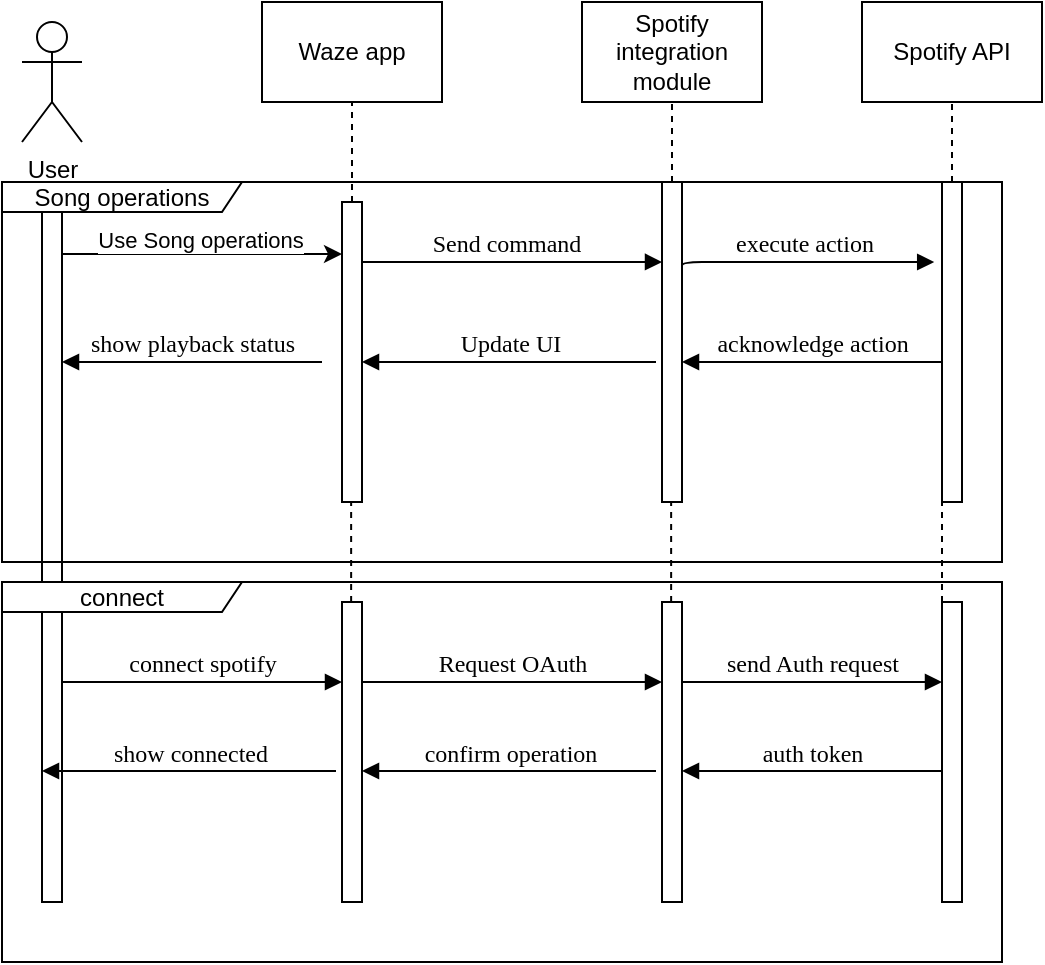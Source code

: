 <mxfile version="27.0.6">
  <diagram name="Page-1" id="13e1069c-82ec-6db2-03f1-153e76fe0fe0">
    <mxGraphModel dx="1001" dy="572" grid="1" gridSize="10" guides="1" tooltips="1" connect="1" arrows="1" fold="1" page="1" pageScale="1" pageWidth="1100" pageHeight="850" background="none" math="0" shadow="0">
      <root>
        <mxCell id="0" />
        <mxCell id="1" parent="0" />
        <mxCell id="7baba1c4bc27f4b0-17" value="execute action" style="html=1;verticalAlign=bottom;endArrow=block;labelBackgroundColor=none;fontFamily=Verdana;fontSize=12;edgeStyle=elbowEdgeStyle;elbow=vertical;exitX=0.89;exitY=0.205;exitDx=0;exitDy=0;exitPerimeter=0;" parent="1" edge="1">
          <mxGeometry relative="1" as="geometry">
            <mxPoint x="460.0" y="203.55" as="sourcePoint" />
            <Array as="points">
              <mxPoint x="501.1" y="200" />
            </Array>
            <mxPoint x="586.1" y="200" as="targetPoint" />
          </mxGeometry>
        </mxCell>
        <mxCell id="7baba1c4bc27f4b0-14" value="Send command" style="html=1;verticalAlign=bottom;endArrow=block;labelBackgroundColor=none;fontFamily=Verdana;fontSize=12;edgeStyle=elbowEdgeStyle;elbow=horizontal;entryX=0;entryY=0.25;entryDx=0;entryDy=0;" parent="1" target="jBAe3i1LL9LEB3hqdONQ-8" edge="1">
          <mxGeometry relative="1" as="geometry">
            <mxPoint x="295" y="199.941" as="sourcePoint" />
            <mxPoint x="440" y="220" as="targetPoint" />
          </mxGeometry>
        </mxCell>
        <mxCell id="jBAe3i1LL9LEB3hqdONQ-1" value="Waze app" style="rounded=0;whiteSpace=wrap;html=1;" parent="1" vertex="1">
          <mxGeometry x="250" y="70" width="90" height="50" as="geometry" />
        </mxCell>
        <mxCell id="jBAe3i1LL9LEB3hqdONQ-2" value="" style="rounded=0;whiteSpace=wrap;html=1;" parent="1" vertex="1">
          <mxGeometry x="140" y="170" width="10" height="350" as="geometry" />
        </mxCell>
        <mxCell id="jBAe3i1LL9LEB3hqdONQ-3" value="User" style="shape=umlActor;verticalLabelPosition=bottom;verticalAlign=top;html=1;outlineConnect=0;" parent="1" vertex="1">
          <mxGeometry x="130" y="80" width="30" height="60" as="geometry" />
        </mxCell>
        <mxCell id="jBAe3i1LL9LEB3hqdONQ-4" value="&lt;span style=&quot;color: rgba(0, 0, 0, 0); font-family: monospace; font-size: 0px; text-align: start; text-wrap-mode: nowrap;&quot;&gt;%3CmxGraphModel%3E%3Croot%3E%3CmxCell%20id%3D%220%22%2F%3E%3CmxCell%20id%3D%221%22%20parent%3D%220%22%2F%3E%3CmxCell%20id%3D%222%22%20value%3D%22%22%20style%3D%22rounded%3D0%3BwhiteSpace%3Dwrap%3Bhtml%3D1%3B%22%20vertex%3D%221%22%20parent%3D%221%22%3E%3CmxGeometry%20x%3D%22250%22%20y%3D%2270%22%20width%3D%2290%22%20height%3D%2250%22%20as%3D%22geometry%22%2F%3E%3C%2FmxCell%3E%3C%2Froot%3E%3C%2FmxGraphModel%3E&lt;/span&gt;" style="rounded=0;whiteSpace=wrap;html=1;" parent="1" vertex="1">
          <mxGeometry x="290" y="170" width="10" height="150" as="geometry" />
        </mxCell>
        <mxCell id="jBAe3i1LL9LEB3hqdONQ-6" value="" style="endArrow=classic;html=1;rounded=0;" parent="1" edge="1">
          <mxGeometry width="50" height="50" relative="1" as="geometry">
            <mxPoint x="150" y="196" as="sourcePoint" />
            <mxPoint x="290" y="196" as="targetPoint" />
          </mxGeometry>
        </mxCell>
        <mxCell id="jBAe3i1LL9LEB3hqdONQ-15" value="Use Song operations" style="edgeLabel;html=1;align=center;verticalAlign=middle;resizable=0;points=[];" parent="jBAe3i1LL9LEB3hqdONQ-6" vertex="1" connectable="0">
          <mxGeometry x="-0.022" y="-4" relative="1" as="geometry">
            <mxPoint y="-11" as="offset" />
          </mxGeometry>
        </mxCell>
        <mxCell id="jBAe3i1LL9LEB3hqdONQ-7" value="Spotify integration module" style="rounded=0;whiteSpace=wrap;html=1;" parent="1" vertex="1">
          <mxGeometry x="410" y="70" width="90" height="50" as="geometry" />
        </mxCell>
        <mxCell id="jBAe3i1LL9LEB3hqdONQ-8" value="&lt;span style=&quot;color: rgba(0, 0, 0, 0); font-family: monospace; font-size: 0px; text-align: start; text-wrap-mode: nowrap;&quot;&gt;%3CmxGraphModel%3E%3Croot%3E%3CmxCell%20id%3D%220%22%2F%3E%3CmxCell%20id%3D%221%22%20parent%3D%220%22%2F%3E%3CmxCell%20id%3D%222%22%20value%3D%22%22%20style%3D%22rounded%3D0%3BwhiteSpace%3Dwrap%3Bhtml%3D1%3B%22%20vertex%3D%221%22%20parent%3D%221%22%3E%3CmxGeometry%20x%3D%22250%22%20y%3D%2270%22%20width%3D%2290%22%20height%3D%2250%22%20as%3D%22geometry%22%2F%3E%3C%2FmxCell%3E%3C%2Froot%3E%3C%2FmxGraphModel%3E&lt;/span&gt;" style="rounded=0;whiteSpace=wrap;html=1;" parent="1" vertex="1">
          <mxGeometry x="450" y="160" width="10" height="160" as="geometry" />
        </mxCell>
        <mxCell id="jBAe3i1LL9LEB3hqdONQ-11" value="" style="endArrow=none;dashed=1;html=1;rounded=0;entryX=0.5;entryY=1;entryDx=0;entryDy=0;exitX=0.5;exitY=0;exitDx=0;exitDy=0;" parent="1" source="jBAe3i1LL9LEB3hqdONQ-8" target="jBAe3i1LL9LEB3hqdONQ-7" edge="1">
          <mxGeometry width="50" height="50" relative="1" as="geometry">
            <mxPoint x="300" y="250" as="sourcePoint" />
            <mxPoint x="350" y="200" as="targetPoint" />
          </mxGeometry>
        </mxCell>
        <mxCell id="jBAe3i1LL9LEB3hqdONQ-12" value="" style="endArrow=none;dashed=1;html=1;rounded=0;entryX=0.5;entryY=1;entryDx=0;entryDy=0;" parent="1" target="jBAe3i1LL9LEB3hqdONQ-1" edge="1">
          <mxGeometry width="50" height="50" relative="1" as="geometry">
            <mxPoint x="295" y="170" as="sourcePoint" />
            <mxPoint x="350" y="200" as="targetPoint" />
          </mxGeometry>
        </mxCell>
        <mxCell id="mgMaLTnXxnZ9g5j5OfWT-4" value="Spotify API" style="rounded=0;whiteSpace=wrap;html=1;" vertex="1" parent="1">
          <mxGeometry x="550" y="70" width="90" height="50" as="geometry" />
        </mxCell>
        <mxCell id="mgMaLTnXxnZ9g5j5OfWT-5" value="&lt;span style=&quot;color: rgba(0, 0, 0, 0); font-family: monospace; font-size: 0px; text-align: start; text-wrap-mode: nowrap;&quot;&gt;%3CmxGraphModel%3E%3Croot%3E%3CmxCell%20id%3D%220%22%2F%3E%3CmxCell%20id%3D%221%22%20parent%3D%220%22%2F%3E%3CmxCell%20id%3D%222%22%20value%3D%22%22%20style%3D%22rounded%3D0%3BwhiteSpace%3Dwrap%3Bhtml%3D1%3B%22%20vertex%3D%221%22%20parent%3D%221%22%3E%3CmxGeometry%20x%3D%22250%22%20y%3D%2270%22%20width%3D%2290%22%20height%3D%2250%22%20as%3D%22geometry%22%2F%3E%3C%2FmxCell%3E%3C%2Froot%3E%3C%2FmxGraphModel%3E&lt;/span&gt;" style="rounded=0;whiteSpace=wrap;html=1;" vertex="1" parent="1">
          <mxGeometry x="590" y="160" width="10" height="160" as="geometry" />
        </mxCell>
        <mxCell id="mgMaLTnXxnZ9g5j5OfWT-6" value="" style="endArrow=none;dashed=1;html=1;rounded=0;entryX=0.5;entryY=1;entryDx=0;entryDy=0;exitX=0.5;exitY=0;exitDx=0;exitDy=0;" edge="1" parent="1" source="mgMaLTnXxnZ9g5j5OfWT-5" target="mgMaLTnXxnZ9g5j5OfWT-4">
          <mxGeometry width="50" height="50" relative="1" as="geometry">
            <mxPoint x="440" y="250" as="sourcePoint" />
            <mxPoint x="490" y="200" as="targetPoint" />
          </mxGeometry>
        </mxCell>
        <mxCell id="mgMaLTnXxnZ9g5j5OfWT-7" value="acknowledge action" style="html=1;verticalAlign=bottom;endArrow=block;labelBackgroundColor=none;fontFamily=Verdana;fontSize=12;edgeStyle=elbowEdgeStyle;elbow=vertical;" edge="1" parent="1">
          <mxGeometry relative="1" as="geometry">
            <mxPoint x="590" y="250" as="sourcePoint" />
            <Array as="points">
              <mxPoint x="585.0" y="250" />
            </Array>
            <mxPoint x="460" y="250" as="targetPoint" />
          </mxGeometry>
        </mxCell>
        <mxCell id="mgMaLTnXxnZ9g5j5OfWT-8" value="Update UI" style="html=1;verticalAlign=bottom;endArrow=block;labelBackgroundColor=none;fontFamily=Verdana;fontSize=12;edgeStyle=elbowEdgeStyle;elbow=vertical;" edge="1" parent="1">
          <mxGeometry relative="1" as="geometry">
            <mxPoint x="447" y="250" as="sourcePoint" />
            <Array as="points">
              <mxPoint x="425.0" y="250" />
            </Array>
            <mxPoint x="300" y="250" as="targetPoint" />
          </mxGeometry>
        </mxCell>
        <mxCell id="mgMaLTnXxnZ9g5j5OfWT-9" value="show playback status" style="html=1;verticalAlign=bottom;endArrow=block;labelBackgroundColor=none;fontFamily=Verdana;fontSize=12;edgeStyle=elbowEdgeStyle;elbow=vertical;" edge="1" parent="1">
          <mxGeometry relative="1" as="geometry">
            <mxPoint x="280" y="250" as="sourcePoint" />
            <Array as="points">
              <mxPoint x="275.0" y="250" />
            </Array>
            <mxPoint x="150" y="250" as="targetPoint" />
          </mxGeometry>
        </mxCell>
        <mxCell id="mgMaLTnXxnZ9g5j5OfWT-13" value="Song operations" style="shape=umlFrame;whiteSpace=wrap;html=1;pointerEvents=0;recursiveResize=0;container=1;collapsible=0;width=120;height=15;" vertex="1" parent="1">
          <mxGeometry x="120" y="160" width="500" height="190" as="geometry" />
        </mxCell>
        <mxCell id="mgMaLTnXxnZ9g5j5OfWT-14" value="" style="endArrow=none;dashed=1;html=1;rounded=0;entryX=0.5;entryY=1;entryDx=0;entryDy=0;" edge="1" parent="mgMaLTnXxnZ9g5j5OfWT-13">
          <mxGeometry width="50" height="50" relative="1" as="geometry">
            <mxPoint x="174.57" y="210" as="sourcePoint" />
            <mxPoint x="174.57" y="160" as="targetPoint" />
          </mxGeometry>
        </mxCell>
        <mxCell id="mgMaLTnXxnZ9g5j5OfWT-15" value="" style="endArrow=none;dashed=1;html=1;rounded=0;entryX=0.5;entryY=1;entryDx=0;entryDy=0;" edge="1" parent="mgMaLTnXxnZ9g5j5OfWT-13">
          <mxGeometry width="50" height="50" relative="1" as="geometry">
            <mxPoint x="334.57" y="210" as="sourcePoint" />
            <mxPoint x="334.57" y="160" as="targetPoint" />
          </mxGeometry>
        </mxCell>
        <mxCell id="mgMaLTnXxnZ9g5j5OfWT-16" value="" style="endArrow=none;dashed=1;html=1;rounded=0;entryX=0.5;entryY=1;entryDx=0;entryDy=0;" edge="1" parent="mgMaLTnXxnZ9g5j5OfWT-13">
          <mxGeometry width="50" height="50" relative="1" as="geometry">
            <mxPoint x="470" y="210" as="sourcePoint" />
            <mxPoint x="470" y="160" as="targetPoint" />
          </mxGeometry>
        </mxCell>
        <mxCell id="mgMaLTnXxnZ9g5j5OfWT-17" value="&lt;span style=&quot;color: rgba(0, 0, 0, 0); font-family: monospace; font-size: 0px; text-align: start; text-wrap-mode: nowrap;&quot;&gt;%3CmxGraphModel%3E%3Croot%3E%3CmxCell%20id%3D%220%22%2F%3E%3CmxCell%20id%3D%221%22%20parent%3D%220%22%2F%3E%3CmxCell%20id%3D%222%22%20value%3D%22%22%20style%3D%22rounded%3D0%3BwhiteSpace%3Dwrap%3Bhtml%3D1%3B%22%20vertex%3D%221%22%20parent%3D%221%22%3E%3CmxGeometry%20x%3D%22250%22%20y%3D%2270%22%20width%3D%2290%22%20height%3D%2250%22%20as%3D%22geometry%22%2F%3E%3C%2FmxCell%3E%3C%2Froot%3E%3C%2FmxGraphModel%3E&lt;/span&gt;" style="rounded=0;whiteSpace=wrap;html=1;" vertex="1" parent="1">
          <mxGeometry x="290" y="370" width="10" height="150" as="geometry" />
        </mxCell>
        <mxCell id="mgMaLTnXxnZ9g5j5OfWT-18" value="&lt;span style=&quot;color: rgba(0, 0, 0, 0); font-family: monospace; font-size: 0px; text-align: start; text-wrap-mode: nowrap;&quot;&gt;%3CmxGraphModel%3E%3Croot%3E%3CmxCell%20id%3D%220%22%2F%3E%3CmxCell%20id%3D%221%22%20parent%3D%220%22%2F%3E%3CmxCell%20id%3D%222%22%20value%3D%22%22%20style%3D%22rounded%3D0%3BwhiteSpace%3Dwrap%3Bhtml%3D1%3B%22%20vertex%3D%221%22%20parent%3D%221%22%3E%3CmxGeometry%20x%3D%22250%22%20y%3D%2270%22%20width%3D%2290%22%20height%3D%2250%22%20as%3D%22geometry%22%2F%3E%3C%2FmxCell%3E%3C%2Froot%3E%3C%2FmxGraphModel%3E&lt;/span&gt;" style="rounded=0;whiteSpace=wrap;html=1;" vertex="1" parent="1">
          <mxGeometry x="450" y="370" width="10" height="150" as="geometry" />
        </mxCell>
        <mxCell id="mgMaLTnXxnZ9g5j5OfWT-21" value="&lt;span style=&quot;color: rgba(0, 0, 0, 0); font-family: monospace; font-size: 0px; text-align: start; text-wrap-mode: nowrap;&quot;&gt;%3CmxGraphModel%3E%3Croot%3E%3CmxCell%20id%3D%220%22%2F%3E%3CmxCell%20id%3D%221%22%20parent%3D%220%22%2F%3E%3CmxCell%20id%3D%222%22%20value%3D%22%22%20style%3D%22rounded%3D0%3BwhiteSpace%3Dwrap%3Bhtml%3D1%3B%22%20vertex%3D%221%22%20parent%3D%221%22%3E%3CmxGeometry%20x%3D%22250%22%20y%3D%2270%22%20width%3D%2290%22%20height%3D%2250%22%20as%3D%22geometry%22%2F%3E%3C%2FmxCell%3E%3C%2Froot%3E%3C%2FmxGraphModel%3E&lt;/span&gt;" style="rounded=0;whiteSpace=wrap;html=1;" vertex="1" parent="1">
          <mxGeometry x="590" y="370" width="10" height="150" as="geometry" />
        </mxCell>
        <mxCell id="mgMaLTnXxnZ9g5j5OfWT-22" value="connect" style="shape=umlFrame;whiteSpace=wrap;html=1;pointerEvents=0;recursiveResize=0;container=1;collapsible=0;width=120;height=15;" vertex="1" parent="1">
          <mxGeometry x="120" y="360" width="500" height="190" as="geometry" />
        </mxCell>
        <mxCell id="mgMaLTnXxnZ9g5j5OfWT-26" value="connect spotify" style="html=1;verticalAlign=bottom;endArrow=block;labelBackgroundColor=none;fontFamily=Verdana;fontSize=12;edgeStyle=elbowEdgeStyle;elbow=horizontal;" edge="1" parent="mgMaLTnXxnZ9g5j5OfWT-22">
          <mxGeometry relative="1" as="geometry">
            <mxPoint x="30" y="50" as="sourcePoint" />
            <mxPoint x="170" y="50" as="targetPoint" />
          </mxGeometry>
        </mxCell>
        <mxCell id="mgMaLTnXxnZ9g5j5OfWT-27" value="Request OAuth" style="html=1;verticalAlign=bottom;endArrow=block;labelBackgroundColor=none;fontFamily=Verdana;fontSize=12;edgeStyle=elbowEdgeStyle;elbow=horizontal;" edge="1" parent="mgMaLTnXxnZ9g5j5OfWT-22">
          <mxGeometry relative="1" as="geometry">
            <mxPoint x="180" y="50" as="sourcePoint" />
            <mxPoint x="330" y="50" as="targetPoint" />
          </mxGeometry>
        </mxCell>
        <mxCell id="mgMaLTnXxnZ9g5j5OfWT-28" value="send Auth request" style="html=1;verticalAlign=bottom;endArrow=block;labelBackgroundColor=none;fontFamily=Verdana;fontSize=12;edgeStyle=elbowEdgeStyle;elbow=horizontal;" edge="1" parent="mgMaLTnXxnZ9g5j5OfWT-22">
          <mxGeometry relative="1" as="geometry">
            <mxPoint x="340" y="50" as="sourcePoint" />
            <mxPoint x="470" y="50" as="targetPoint" />
          </mxGeometry>
        </mxCell>
        <mxCell id="mgMaLTnXxnZ9g5j5OfWT-29" value="auth token" style="html=1;verticalAlign=bottom;endArrow=block;labelBackgroundColor=none;fontFamily=Verdana;fontSize=12;edgeStyle=elbowEdgeStyle;elbow=vertical;" edge="1" parent="mgMaLTnXxnZ9g5j5OfWT-22">
          <mxGeometry relative="1" as="geometry">
            <mxPoint x="470" y="94.5" as="sourcePoint" />
            <Array as="points">
              <mxPoint x="465.0" y="94.5" />
            </Array>
            <mxPoint x="340" y="94.5" as="targetPoint" />
          </mxGeometry>
        </mxCell>
        <mxCell id="mgMaLTnXxnZ9g5j5OfWT-31" value="confirm operation" style="html=1;verticalAlign=bottom;endArrow=block;labelBackgroundColor=none;fontFamily=Verdana;fontSize=12;edgeStyle=elbowEdgeStyle;elbow=vertical;" edge="1" parent="mgMaLTnXxnZ9g5j5OfWT-22">
          <mxGeometry relative="1" as="geometry">
            <mxPoint x="327" y="94.5" as="sourcePoint" />
            <Array as="points">
              <mxPoint x="305.0" y="94.5" />
            </Array>
            <mxPoint x="180" y="94.5" as="targetPoint" />
          </mxGeometry>
        </mxCell>
        <mxCell id="mgMaLTnXxnZ9g5j5OfWT-32" value="show connected" style="html=1;verticalAlign=bottom;endArrow=block;labelBackgroundColor=none;fontFamily=Verdana;fontSize=12;edgeStyle=elbowEdgeStyle;elbow=vertical;" edge="1" parent="mgMaLTnXxnZ9g5j5OfWT-22">
          <mxGeometry relative="1" as="geometry">
            <mxPoint x="167" y="94.5" as="sourcePoint" />
            <Array as="points">
              <mxPoint x="145.0" y="94.5" />
            </Array>
            <mxPoint x="20" y="94.5" as="targetPoint" />
          </mxGeometry>
        </mxCell>
      </root>
    </mxGraphModel>
  </diagram>
</mxfile>
